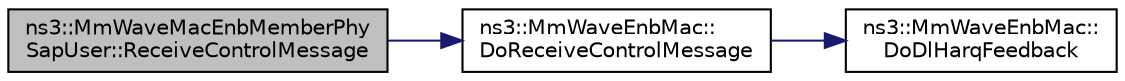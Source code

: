 digraph "ns3::MmWaveMacEnbMemberPhySapUser::ReceiveControlMessage"
{
  edge [fontname="Helvetica",fontsize="10",labelfontname="Helvetica",labelfontsize="10"];
  node [fontname="Helvetica",fontsize="10",shape=record];
  rankdir="LR";
  Node1 [label="ns3::MmWaveMacEnbMemberPhy\lSapUser::ReceiveControlMessage",height=0.2,width=0.4,color="black", fillcolor="grey75", style="filled", fontcolor="black"];
  Node1 -> Node2 [color="midnightblue",fontsize="10",style="solid"];
  Node2 [label="ns3::MmWaveEnbMac::\lDoReceiveControlMessage",height=0.2,width=0.4,color="black", fillcolor="white", style="filled",URL="$d5/dcd/classns3_1_1MmWaveEnbMac.html#aa04cb4e9bc76c6576b0ba7253041b7f4"];
  Node2 -> Node3 [color="midnightblue",fontsize="10",style="solid"];
  Node3 [label="ns3::MmWaveEnbMac::\lDoDlHarqFeedback",height=0.2,width=0.4,color="black", fillcolor="white", style="filled",URL="$d5/dcd/classns3_1_1MmWaveEnbMac.html#acb69fd90fb5f096af1c0397beefe96a9"];
}
